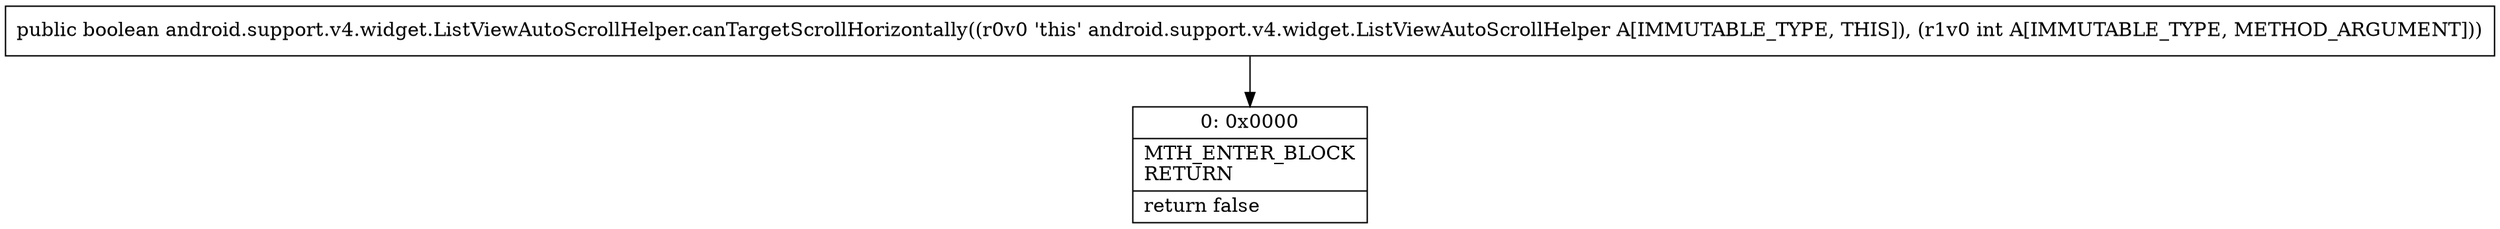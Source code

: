 digraph "CFG forandroid.support.v4.widget.ListViewAutoScrollHelper.canTargetScrollHorizontally(I)Z" {
Node_0 [shape=record,label="{0\:\ 0x0000|MTH_ENTER_BLOCK\lRETURN\l|return false\l}"];
MethodNode[shape=record,label="{public boolean android.support.v4.widget.ListViewAutoScrollHelper.canTargetScrollHorizontally((r0v0 'this' android.support.v4.widget.ListViewAutoScrollHelper A[IMMUTABLE_TYPE, THIS]), (r1v0 int A[IMMUTABLE_TYPE, METHOD_ARGUMENT])) }"];
MethodNode -> Node_0;
}

